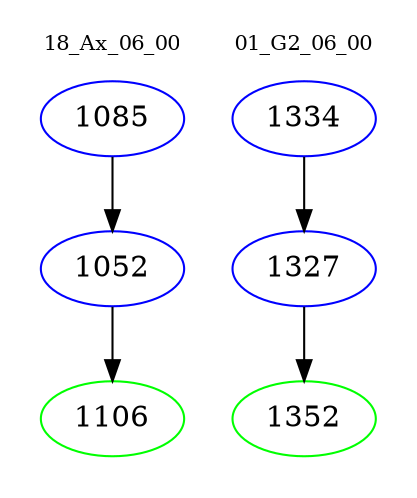 digraph{
subgraph cluster_0 {
color = white
label = "18_Ax_06_00";
fontsize=10;
T0_1085 [label="1085", color="blue"]
T0_1085 -> T0_1052 [color="black"]
T0_1052 [label="1052", color="blue"]
T0_1052 -> T0_1106 [color="black"]
T0_1106 [label="1106", color="green"]
}
subgraph cluster_1 {
color = white
label = "01_G2_06_00";
fontsize=10;
T1_1334 [label="1334", color="blue"]
T1_1334 -> T1_1327 [color="black"]
T1_1327 [label="1327", color="blue"]
T1_1327 -> T1_1352 [color="black"]
T1_1352 [label="1352", color="green"]
}
}
